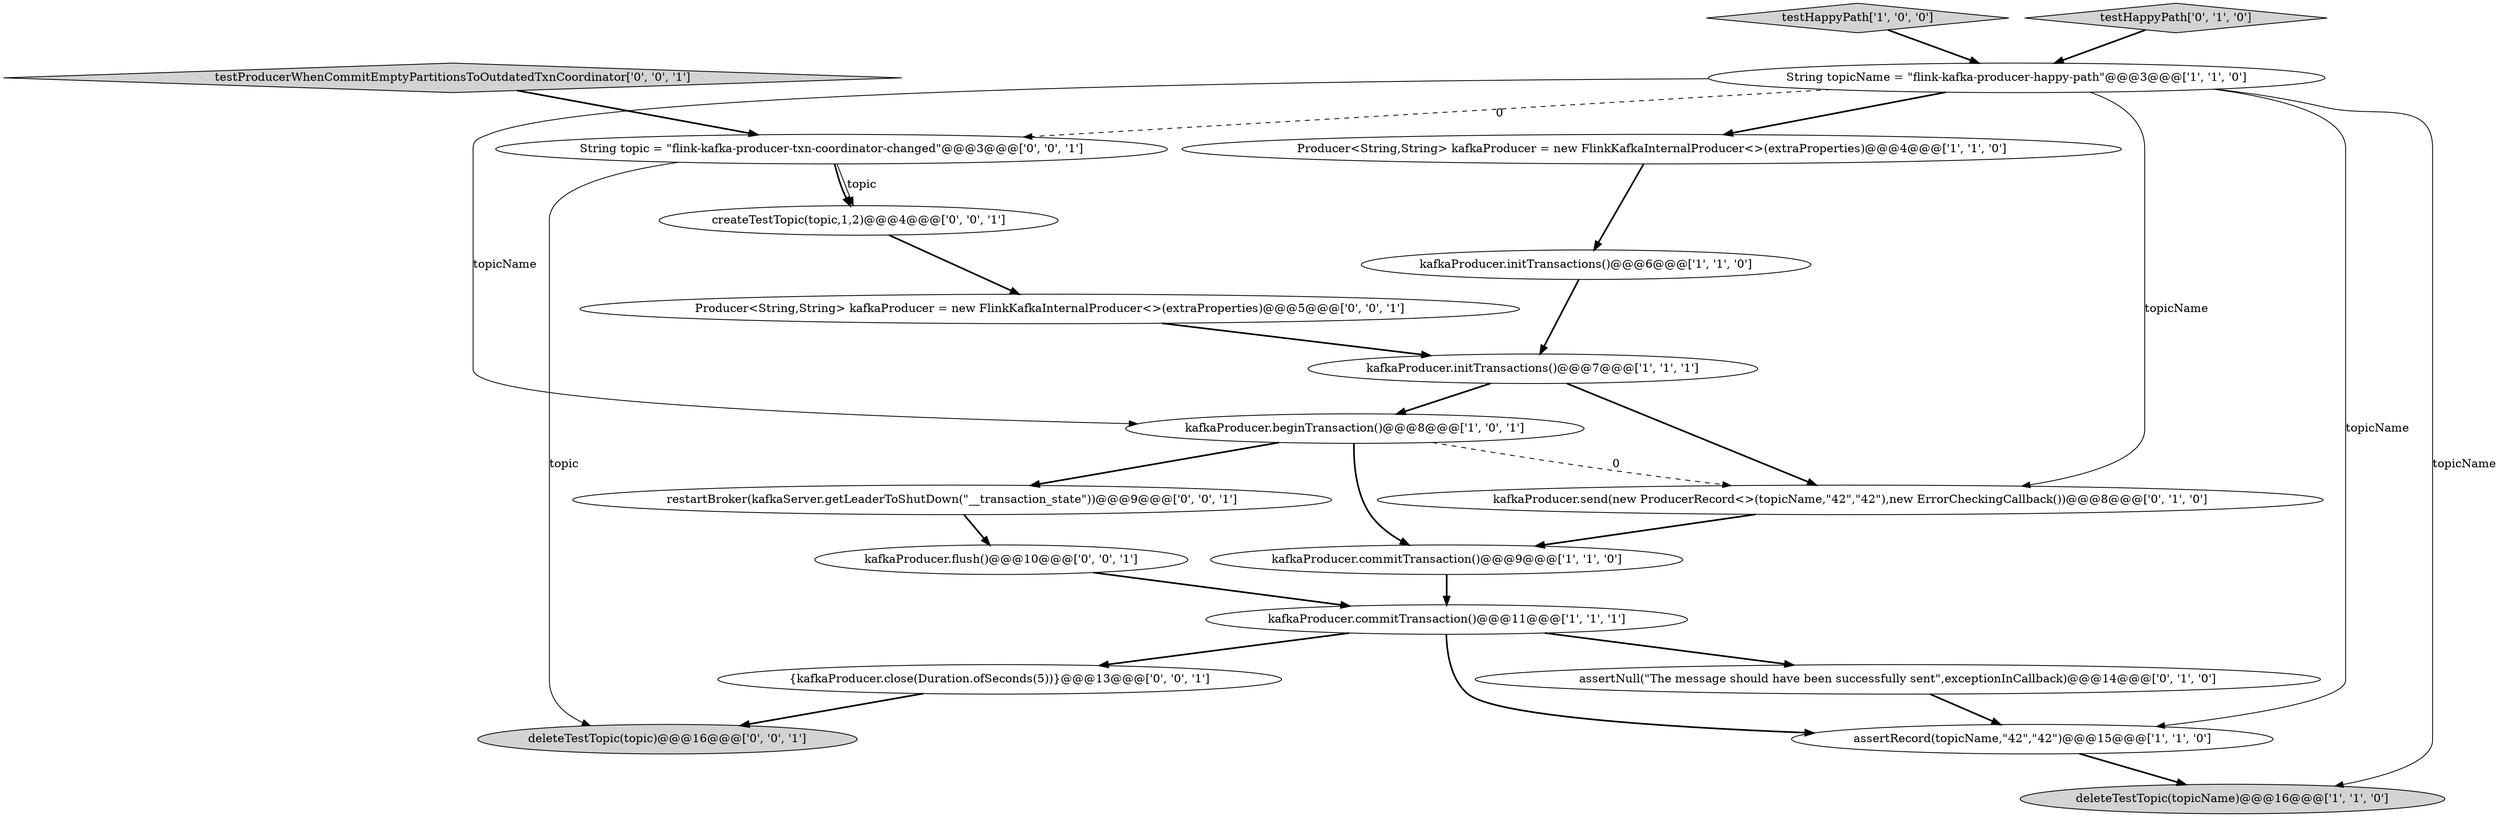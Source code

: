 digraph {
18 [style = filled, label = "createTestTopic(topic,1,2)@@@4@@@['0', '0', '1']", fillcolor = white, shape = ellipse image = "AAA0AAABBB3BBB"];
8 [style = filled, label = "kafkaProducer.commitTransaction()@@@11@@@['1', '1', '1']", fillcolor = white, shape = ellipse image = "AAA0AAABBB1BBB"];
7 [style = filled, label = "kafkaProducer.beginTransaction()@@@8@@@['1', '0', '1']", fillcolor = white, shape = ellipse image = "AAA0AAABBB1BBB"];
11 [style = filled, label = "kafkaProducer.send(new ProducerRecord<>(topicName,\"42\",\"42\"),new ErrorCheckingCallback())@@@8@@@['0', '1', '0']", fillcolor = white, shape = ellipse image = "AAA1AAABBB2BBB"];
3 [style = filled, label = "testHappyPath['1', '0', '0']", fillcolor = lightgray, shape = diamond image = "AAA0AAABBB1BBB"];
12 [style = filled, label = "testHappyPath['0', '1', '0']", fillcolor = lightgray, shape = diamond image = "AAA0AAABBB2BBB"];
16 [style = filled, label = "Producer<String,String> kafkaProducer = new FlinkKafkaInternalProducer<>(extraProperties)@@@5@@@['0', '0', '1']", fillcolor = white, shape = ellipse image = "AAA0AAABBB3BBB"];
15 [style = filled, label = "deleteTestTopic(topic)@@@16@@@['0', '0', '1']", fillcolor = lightgray, shape = ellipse image = "AAA0AAABBB3BBB"];
5 [style = filled, label = "assertRecord(topicName,\"42\",\"42\")@@@15@@@['1', '1', '0']", fillcolor = white, shape = ellipse image = "AAA0AAABBB1BBB"];
9 [style = filled, label = "kafkaProducer.initTransactions()@@@6@@@['1', '1', '0']", fillcolor = white, shape = ellipse image = "AAA0AAABBB1BBB"];
14 [style = filled, label = "{kafkaProducer.close(Duration.ofSeconds(5))}@@@13@@@['0', '0', '1']", fillcolor = white, shape = ellipse image = "AAA0AAABBB3BBB"];
6 [style = filled, label = "deleteTestTopic(topicName)@@@16@@@['1', '1', '0']", fillcolor = lightgray, shape = ellipse image = "AAA0AAABBB1BBB"];
17 [style = filled, label = "restartBroker(kafkaServer.getLeaderToShutDown(\"__transaction_state\"))@@@9@@@['0', '0', '1']", fillcolor = white, shape = ellipse image = "AAA0AAABBB3BBB"];
1 [style = filled, label = "String topicName = \"flink-kafka-producer-happy-path\"@@@3@@@['1', '1', '0']", fillcolor = white, shape = ellipse image = "AAA0AAABBB1BBB"];
13 [style = filled, label = "String topic = \"flink-kafka-producer-txn-coordinator-changed\"@@@3@@@['0', '0', '1']", fillcolor = white, shape = ellipse image = "AAA0AAABBB3BBB"];
4 [style = filled, label = "kafkaProducer.commitTransaction()@@@9@@@['1', '1', '0']", fillcolor = white, shape = ellipse image = "AAA0AAABBB1BBB"];
0 [style = filled, label = "Producer<String,String> kafkaProducer = new FlinkKafkaInternalProducer<>(extraProperties)@@@4@@@['1', '1', '0']", fillcolor = white, shape = ellipse image = "AAA0AAABBB1BBB"];
2 [style = filled, label = "kafkaProducer.initTransactions()@@@7@@@['1', '1', '1']", fillcolor = white, shape = ellipse image = "AAA0AAABBB1BBB"];
10 [style = filled, label = "assertNull(\"The message should have been successfully sent\",exceptionInCallback)@@@14@@@['0', '1', '0']", fillcolor = white, shape = ellipse image = "AAA1AAABBB2BBB"];
20 [style = filled, label = "testProducerWhenCommitEmptyPartitionsToOutdatedTxnCoordinator['0', '0', '1']", fillcolor = lightgray, shape = diamond image = "AAA0AAABBB3BBB"];
19 [style = filled, label = "kafkaProducer.flush()@@@10@@@['0', '0', '1']", fillcolor = white, shape = ellipse image = "AAA0AAABBB3BBB"];
8->14 [style = bold, label=""];
11->4 [style = bold, label=""];
8->5 [style = bold, label=""];
13->15 [style = solid, label="topic"];
2->7 [style = bold, label=""];
2->11 [style = bold, label=""];
17->19 [style = bold, label=""];
19->8 [style = bold, label=""];
13->18 [style = solid, label="topic"];
0->9 [style = bold, label=""];
9->2 [style = bold, label=""];
12->1 [style = bold, label=""];
7->11 [style = dashed, label="0"];
1->7 [style = solid, label="topicName"];
1->5 [style = solid, label="topicName"];
4->8 [style = bold, label=""];
13->18 [style = bold, label=""];
3->1 [style = bold, label=""];
1->13 [style = dashed, label="0"];
16->2 [style = bold, label=""];
1->11 [style = solid, label="topicName"];
20->13 [style = bold, label=""];
7->4 [style = bold, label=""];
18->16 [style = bold, label=""];
7->17 [style = bold, label=""];
14->15 [style = bold, label=""];
8->10 [style = bold, label=""];
10->5 [style = bold, label=""];
5->6 [style = bold, label=""];
1->0 [style = bold, label=""];
1->6 [style = solid, label="topicName"];
}
